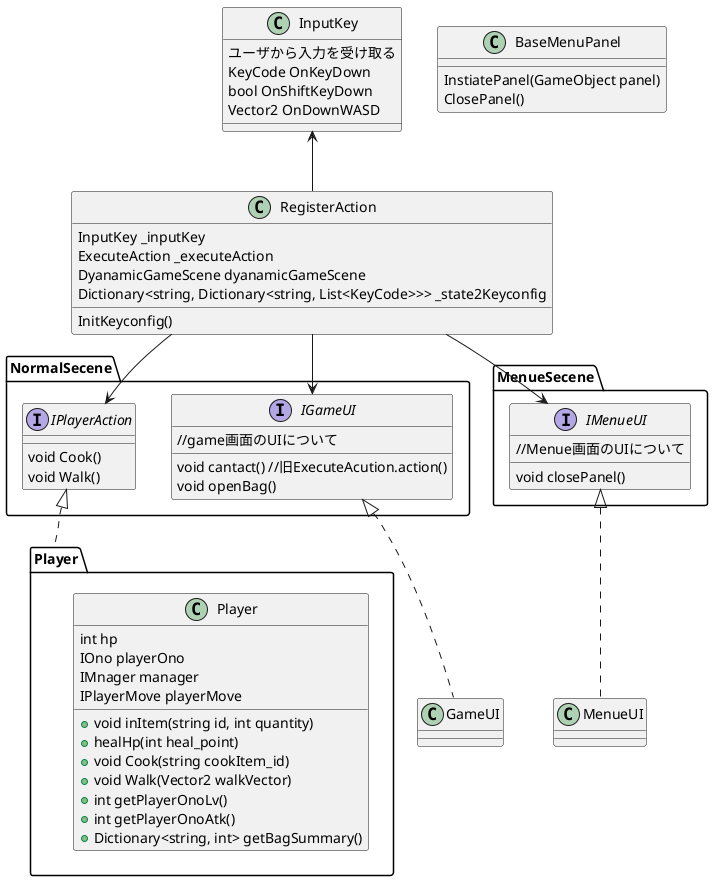 @startuml

class InputKey{
    ユーザから入力を受け取る
    KeyCode OnKeyDown
    bool OnShiftKeyDown 
    Vector2 OnDownWASD 
    
}

class RegisterAction{
    InputKey _inputKey
    ExecuteAction _executeAction
    DyanamicGameScene dyanamicGameScene
    Dictionary<string, Dictionary<string, List<KeyCode>>> _state2Keyconfig
    InitKeyconfig()
}



Folder NormalSecene{

interface IPlayerAction{
    void Cook()
    void Walk()
}
interface IGameUI{
    //game画面のUIについて
    void cantact() //旧ExecuteAcution.action()
    void openBag() 
}
}

Folder MenueSecene{
interface IMenueUI{
    //Menue画面のUIについて
    void closePanel()
    
}
}

folder Player{
class Player
{
    int hp
    IOno playerOno
    IMnager manager
    IPlayerMove playerMove


    + void inItem(string id, int quantity)
    + healHp(int heal_point)
    + void Cook(string cookItem_id)
    + void Walk(Vector2 walkVector)
    + int getPlayerOnoLv()
    + int getPlayerOnoAtk() 
    + Dictionary<string, int> getBagSummary()
}
}

class BaseMenuPanel{
    InstiatePanel(GameObject panel)
    ClosePanel()
}

RegisterAction--up>InputKey
RegisterAction-->IPlayerAction
RegisterAction-->IGameUI
RegisterAction-->IMenueUI
GameUI-.up|>IGameUI
MenueUI-.up|>IMenueUI
Player-.up|>IPlayerAction

